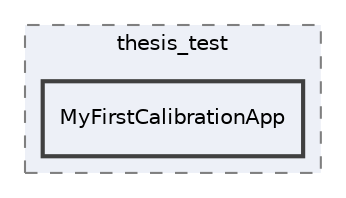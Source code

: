digraph "/home/benmalef/Desktop/test/thesis_test/MyFirstCalibrationApp"
{
 // LATEX_PDF_SIZE
  edge [fontname="Helvetica",fontsize="10",labelfontname="Helvetica",labelfontsize="10"];
  node [fontname="Helvetica",fontsize="10",shape=record];
  compound=true
  subgraph clusterdir_9a204d2e08c35c72dd1e448c806937cc {
    graph [ bgcolor="#edf0f7", pencolor="grey50", style="filled,dashed,", label="thesis_test", fontname="Helvetica", fontsize="10", URL="dir_9a204d2e08c35c72dd1e448c806937cc.html"]
  dir_44f7e35446452c477b1eef800a223b69 [shape=box, label="MyFirstCalibrationApp", style="filled,bold,", fillcolor="#edf0f7", color="grey25", URL="dir_44f7e35446452c477b1eef800a223b69.html"];
  }
}

